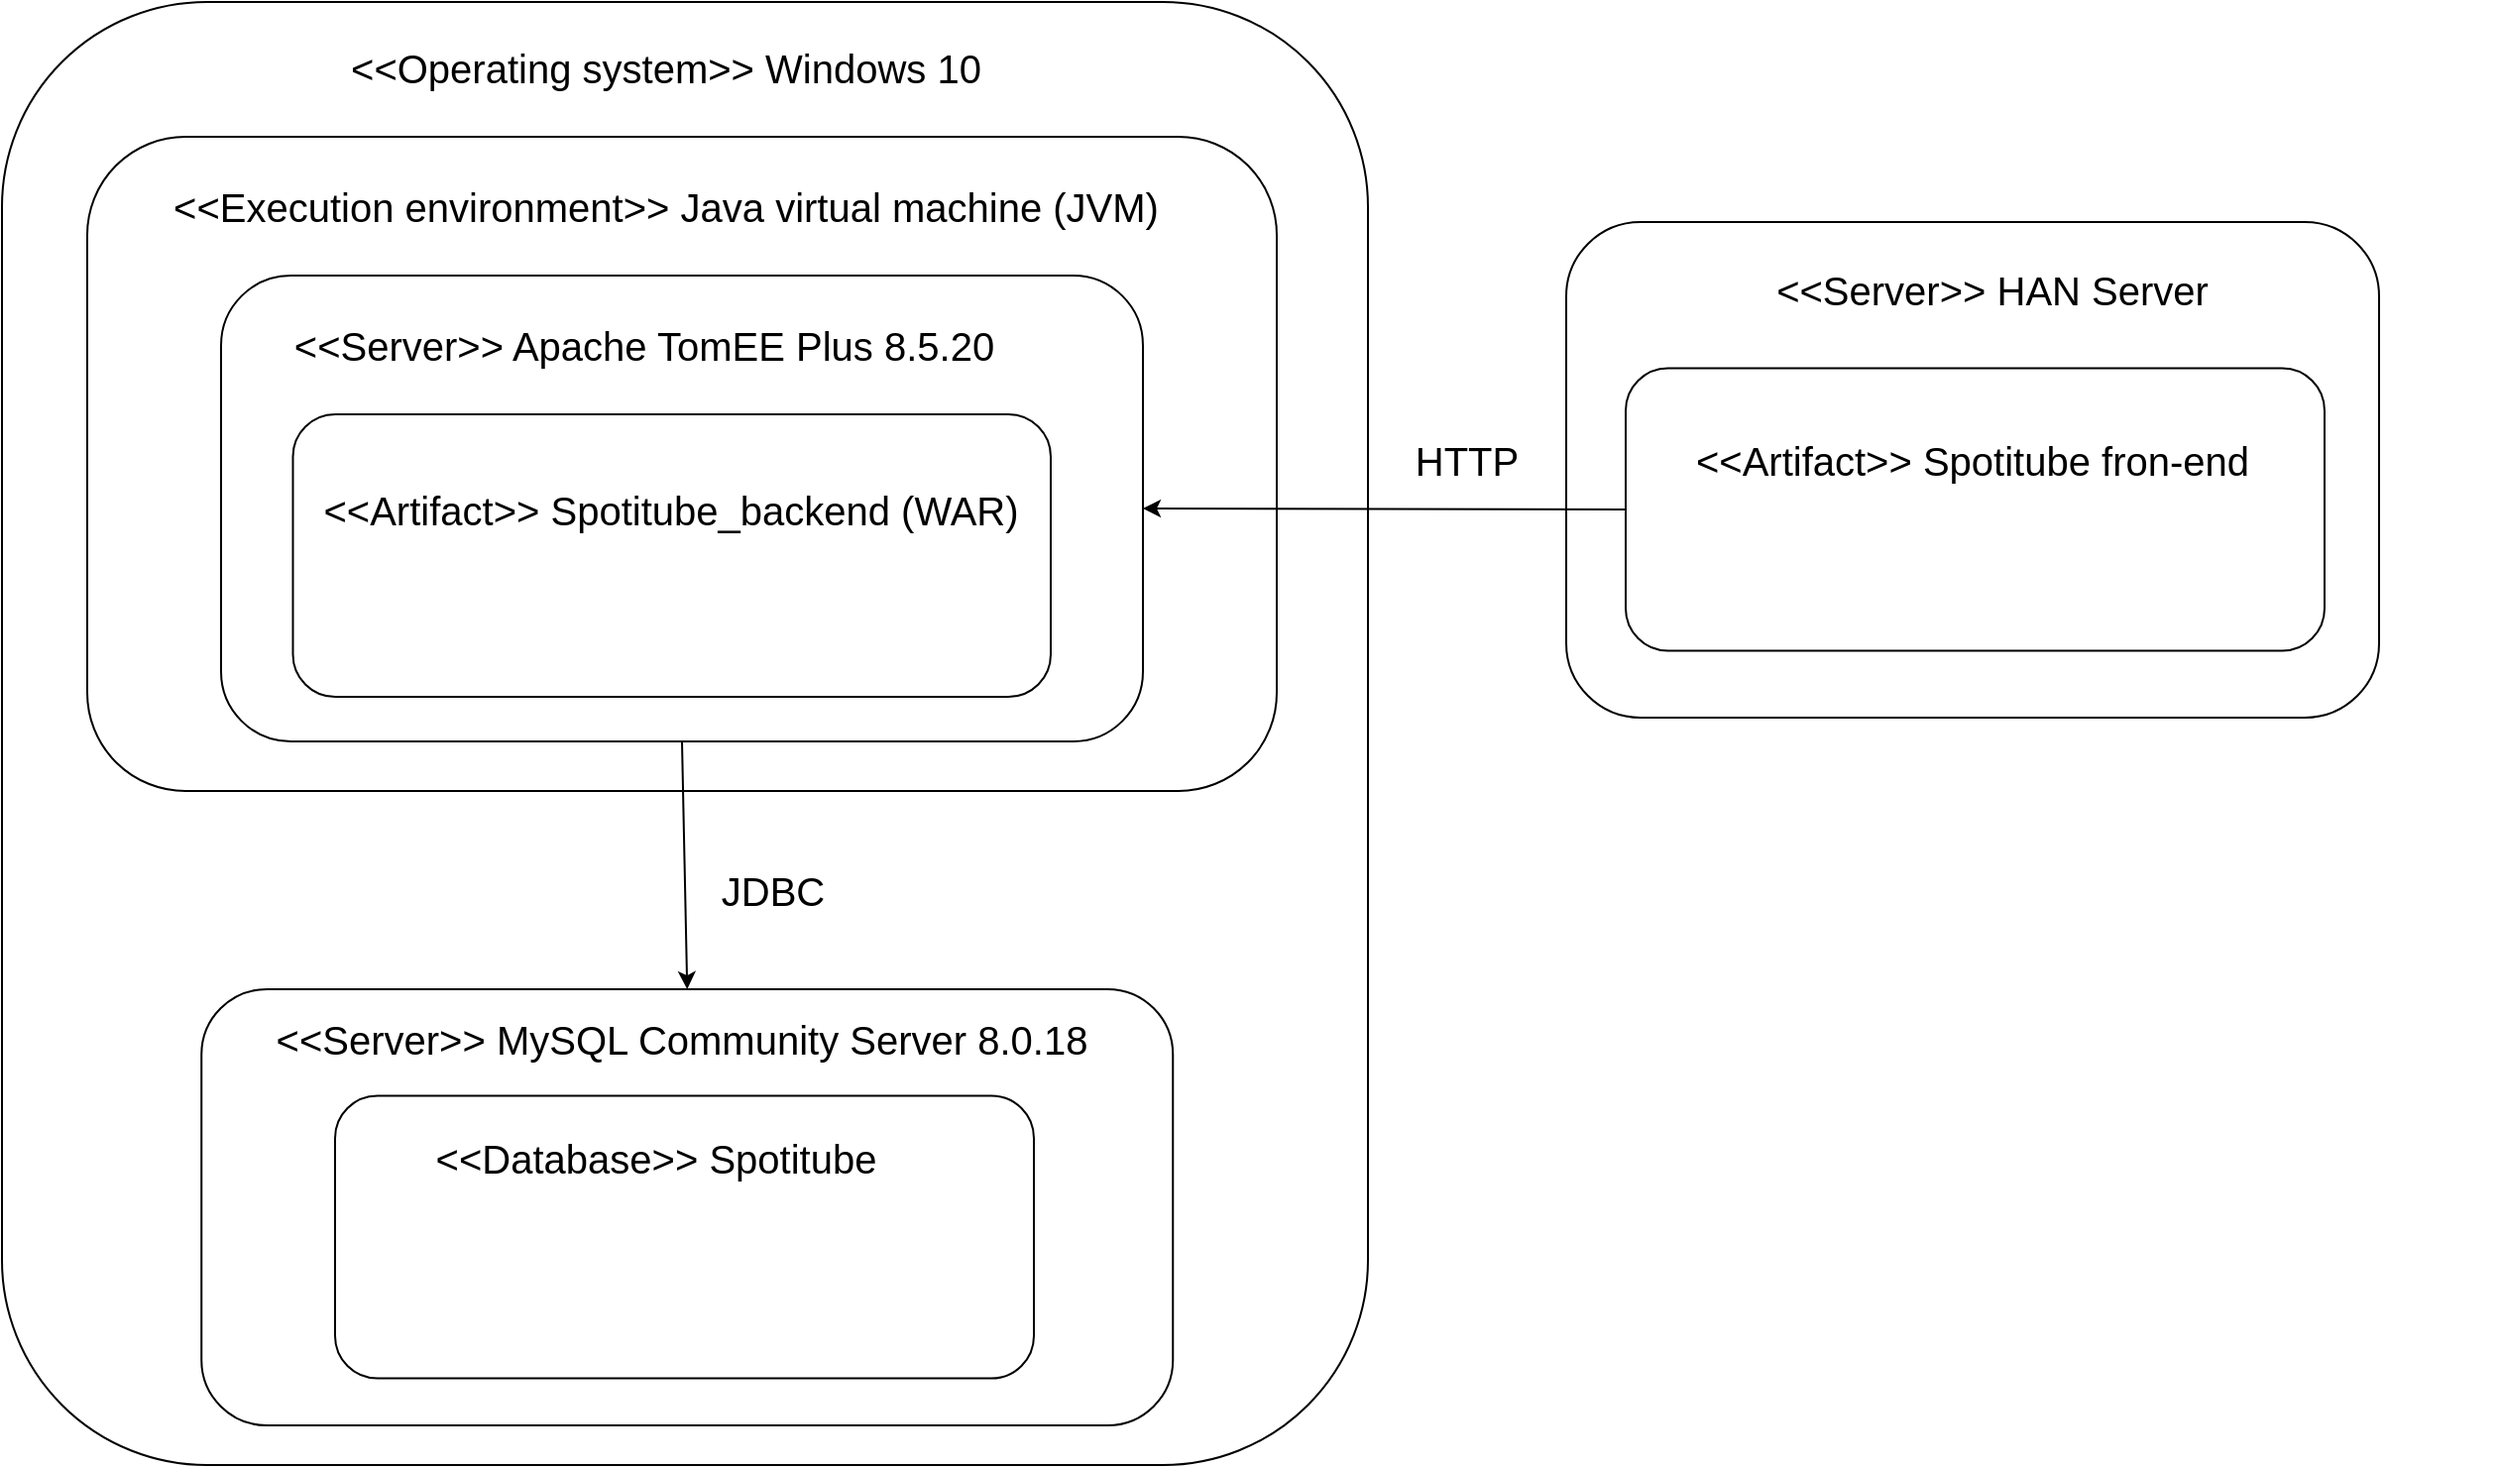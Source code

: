 <mxfile version="13.7.9" type="device"><diagram id="gX5kG8RK8VTKmeUnCk2F" name="Page-1"><mxGraphModel dx="1707" dy="987" grid="1" gridSize="10" guides="1" tooltips="1" connect="1" arrows="1" fold="1" page="1" pageScale="1" pageWidth="827" pageHeight="1169" math="0" shadow="0"><root><mxCell id="0"/><mxCell id="1" parent="0"/><mxCell id="NE7iKnSUxI2kkMS-xLB9-1" value="&lt;br&gt;" style="rounded=1;whiteSpace=wrap;html=1;" parent="1" vertex="1"><mxGeometry x="71" y="362" width="689" height="738" as="geometry"/></mxCell><mxCell id="NE7iKnSUxI2kkMS-xLB9-2" value="" style="rounded=1;whiteSpace=wrap;html=1;" parent="1" vertex="1"><mxGeometry x="114" y="430" width="600" height="330" as="geometry"/></mxCell><mxCell id="NE7iKnSUxI2kkMS-xLB9-3" value="" style="rounded=1;whiteSpace=wrap;html=1;" parent="1" vertex="1"><mxGeometry x="171.62" y="860" width="490" height="220" as="geometry"/></mxCell><mxCell id="NE7iKnSUxI2kkMS-xLB9-4" value="" style="rounded=1;whiteSpace=wrap;html=1;" parent="1" vertex="1"><mxGeometry x="860" y="473" width="410" height="250" as="geometry"/></mxCell><mxCell id="NE7iKnSUxI2kkMS-xLB9-5" value="" style="rounded=1;whiteSpace=wrap;html=1;" parent="1" vertex="1"><mxGeometry x="181.5" y="500" width="465" height="235" as="geometry"/></mxCell><mxCell id="NE7iKnSUxI2kkMS-xLB9-6" value="" style="rounded=1;whiteSpace=wrap;html=1;" parent="1" vertex="1"><mxGeometry x="217.75" y="570" width="382.25" height="142.5" as="geometry"/></mxCell><mxCell id="NE7iKnSUxI2kkMS-xLB9-7" value="" style="rounded=1;whiteSpace=wrap;html=1;" parent="1" vertex="1"><mxGeometry x="239" y="913.75" width="352.5" height="142.5" as="geometry"/></mxCell><mxCell id="NE7iKnSUxI2kkMS-xLB9-8" value="" style="rounded=1;whiteSpace=wrap;html=1;" parent="1" vertex="1"><mxGeometry x="890" y="546.75" width="352.5" height="142.5" as="geometry"/></mxCell><mxCell id="NE7iKnSUxI2kkMS-xLB9-9" value="&amp;lt;&amp;lt;Operating system&amp;gt;&amp;gt; Windows 10" style="text;html=1;strokeColor=none;fillColor=none;align=center;verticalAlign=middle;whiteSpace=wrap;rounded=0;fontSize=20;" parent="1" vertex="1"><mxGeometry x="151.25" y="380" width="510" height="30" as="geometry"/></mxCell><mxCell id="NE7iKnSUxI2kkMS-xLB9-10" value="&amp;lt;&amp;lt;Execution environment&amp;gt;&amp;gt; Java virtual machine (JVM)" style="text;html=1;strokeColor=none;fillColor=none;align=center;verticalAlign=middle;whiteSpace=wrap;rounded=0;fontSize=20;" parent="1" vertex="1"><mxGeometry x="151.25" y="450" width="510" height="30" as="geometry"/></mxCell><mxCell id="NE7iKnSUxI2kkMS-xLB9-11" value="&amp;lt;&amp;lt;Server&amp;gt;&amp;gt; Apache TomEE Plus 8.5.20" style="text;html=1;strokeColor=none;fillColor=none;align=center;verticalAlign=middle;whiteSpace=wrap;rounded=0;fontSize=20;" parent="1" vertex="1"><mxGeometry x="140" y="520" width="510" height="30" as="geometry"/></mxCell><mxCell id="NE7iKnSUxI2kkMS-xLB9-12" value="&amp;lt;&amp;lt;Artifact&amp;gt;&amp;gt; Spotitube_backend (WAR)" style="text;html=1;strokeColor=none;fillColor=none;align=center;verticalAlign=middle;whiteSpace=wrap;rounded=0;fontSize=20;" parent="1" vertex="1"><mxGeometry x="203.38" y="602.5" width="411" height="30" as="geometry"/></mxCell><mxCell id="NE7iKnSUxI2kkMS-xLB9-13" value="&amp;lt;&amp;lt;Database&amp;gt;&amp;gt; Spotitube" style="text;html=1;strokeColor=none;fillColor=none;align=center;verticalAlign=middle;whiteSpace=wrap;rounded=0;fontSize=20;" parent="1" vertex="1"><mxGeometry x="145.5" y="930" width="510" height="30" as="geometry"/></mxCell><mxCell id="NE7iKnSUxI2kkMS-xLB9-14" value="&amp;lt;&amp;lt;Server&amp;gt;&amp;gt; MySQL Community Server 8.0.18" style="text;html=1;strokeColor=none;fillColor=none;align=center;verticalAlign=middle;whiteSpace=wrap;rounded=0;fontSize=20;" parent="1" vertex="1"><mxGeometry x="159" y="870" width="510" height="30" as="geometry"/></mxCell><mxCell id="NE7iKnSUxI2kkMS-xLB9-15" value="&amp;lt;&amp;lt;Server&amp;gt;&amp;gt; HAN Server" style="text;html=1;strokeColor=none;fillColor=none;align=center;verticalAlign=middle;whiteSpace=wrap;rounded=0;fontSize=20;" parent="1" vertex="1"><mxGeometry x="820" y="492" width="510" height="30" as="geometry"/></mxCell><mxCell id="NE7iKnSUxI2kkMS-xLB9-16" value="&amp;lt;&amp;lt;Artifact&amp;gt;&amp;gt; Spotitube fron-end" style="text;html=1;strokeColor=none;fillColor=none;align=center;verticalAlign=middle;whiteSpace=wrap;rounded=0;fontSize=20;" parent="1" vertex="1"><mxGeometry x="810" y="578.25" width="510" height="30" as="geometry"/></mxCell><mxCell id="NE7iKnSUxI2kkMS-xLB9-17" style="edgeStyle=orthogonalEdgeStyle;rounded=0;orthogonalLoop=1;jettySize=auto;html=1;exitX=0.5;exitY=1;exitDx=0;exitDy=0;fontSize=20;" parent="1" source="NE7iKnSUxI2kkMS-xLB9-10" target="NE7iKnSUxI2kkMS-xLB9-10" edge="1"><mxGeometry relative="1" as="geometry"/></mxCell><mxCell id="NE7iKnSUxI2kkMS-xLB9-19" value="" style="endArrow=classic;html=1;fontSize=20;entryX=0.5;entryY=0;entryDx=0;entryDy=0;exitX=0.5;exitY=1;exitDx=0;exitDy=0;" parent="1" source="NE7iKnSUxI2kkMS-xLB9-5" target="NE7iKnSUxI2kkMS-xLB9-3" edge="1"><mxGeometry width="50" height="50" relative="1" as="geometry"><mxPoint x="910" y="880" as="sourcePoint"/><mxPoint x="960" y="830" as="targetPoint"/></mxGeometry></mxCell><mxCell id="NE7iKnSUxI2kkMS-xLB9-20" value="" style="endArrow=classic;html=1;fontSize=20;exitX=0;exitY=0.5;exitDx=0;exitDy=0;entryX=1;entryY=0.5;entryDx=0;entryDy=0;" parent="1" source="NE7iKnSUxI2kkMS-xLB9-8" target="NE7iKnSUxI2kkMS-xLB9-5" edge="1"><mxGeometry width="50" height="50" relative="1" as="geometry"><mxPoint x="870" y="850" as="sourcePoint"/><mxPoint x="850" y="660" as="targetPoint"/></mxGeometry></mxCell><mxCell id="NE7iKnSUxI2kkMS-xLB9-21" value="JDBC" style="text;html=1;strokeColor=none;fillColor=none;align=center;verticalAlign=middle;whiteSpace=wrap;rounded=0;fontSize=20;" parent="1" vertex="1"><mxGeometry x="440" y="800" width="40" height="20" as="geometry"/></mxCell><mxCell id="NE7iKnSUxI2kkMS-xLB9-22" value="HTTP" style="text;html=1;strokeColor=none;fillColor=none;align=center;verticalAlign=middle;whiteSpace=wrap;rounded=0;fontSize=20;" parent="1" vertex="1"><mxGeometry x="790" y="583.25" width="40" height="20" as="geometry"/></mxCell></root></mxGraphModel></diagram></mxfile>